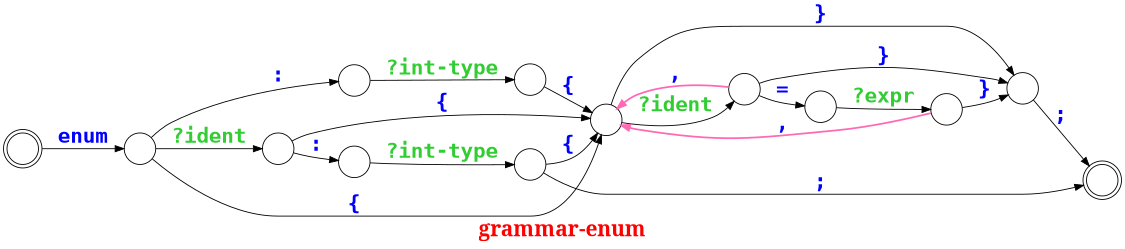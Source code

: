 // Copyright (C) 2007, 2008, 2009 Robert Nielsen <robert@dakota.org>
//
// Licensed under the Apache License, Version 2.0 (the "License");
// you may not use this file except in compliance with the License.
// You may obtain a copy of the License at
//
//      http://www.apache.org/licenses/LICENSE-2.0
//
// Unless required by applicable law or agreed to in writing, software
// distributed under the License is distributed on an "AS IS" BASIS,
// WITHOUT WARRANTIES OR CONDITIONS OF ANY KIND, either express or implied.
// See the License for the specific language governing permissions and
// limitations under the License.

digraph "grammar-enum"
{
  graph [ label = "\G", fontcolor = red, fontname = "bold", fontsize = 24 ];
  graph [ rankdir = LR, center = true ];
  graph [ page = "8.5,11", size = "7.5,10" ];
  edge [ fontcolor = blue, fontname = "Courier-Bold", fontsize = 24 ];
  node [ shape = circle ];

  // comment out this line if you want node numbers shown
  node [ label = "" ];

  00 [ shape = doublecircle ];
  60 [ shape = doublecircle ];

  00 -> 05 [ label = "enum" ];
  05 -> 10 [ label = "?ident", fontcolor = limegreen ];
  05 -> 20 [ label = ":" ];
  05 -> 35 [ label = "{" ];
  10 -> 15 [ label = ":" ];
  10 -> 35 [ label = "{" ];
  15 -> 25 [ label = "?int-type", fontcolor = limegreen ];
  20 -> 30 [ label = "?int-type", fontcolor = limegreen ];
  25 -> 35 [ label = "{" ];
  25 -> 60 [ label = ";" ];
  30 -> 35 [ label = "{" ];
  35 -> 40 [ label = "?ident", fontcolor = limegreen ];
  35 -> 55 [ label = "}" ];
  40 -> 35 [ label = ",", style = bold, color = hotpink ];
  40 -> 45 [ label = "=" ];
  40 -> 55 [ label = "}" ];
  45 -> 50 [ label = "?expr", fontcolor = limegreen ];
  50 -> 35 [ label = ",", style = bold, color = hotpink ];
  50 -> 55 [ label = "}" ];
  55 -> 60 [ label = ";" ];

  subgraph { graph [ rank = same ]; 15; 20 }
  subgraph { graph [ rank = same ]; 25; 30 }
}
